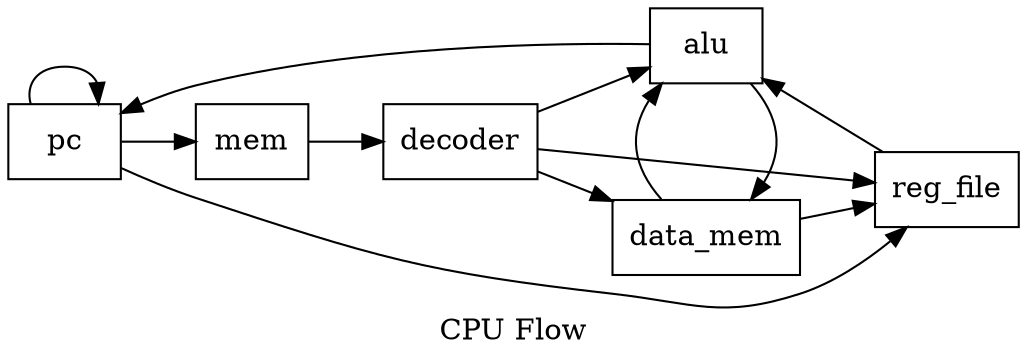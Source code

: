 digraph CPU{
    node[shape=box]
    label = "CPU Flow"
    rankdir = LR
    pc -> mem
    pc -> pc
    alu -> pc
    mem -> decoder
    decoder -> reg_file
    reg_file ->  alu
    alu -> data_mem
    data_mem -> reg_file
    decoder -> alu
    decoder -> data_mem
    pc -> reg_file
    data_mem -> alu
    {rank=same;data_mem;alu}
}